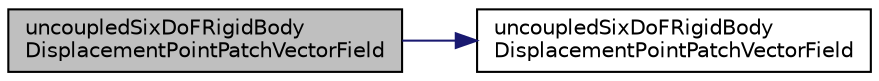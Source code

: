 digraph "uncoupledSixDoFRigidBodyDisplacementPointPatchVectorField"
{
  bgcolor="transparent";
  edge [fontname="Helvetica",fontsize="10",labelfontname="Helvetica",labelfontsize="10"];
  node [fontname="Helvetica",fontsize="10",shape=record];
  rankdir="LR";
  Node10 [label="uncoupledSixDoFRigidBody\lDisplacementPointPatchVectorField",height=0.2,width=0.4,color="black", fillcolor="grey75", style="filled", fontcolor="black"];
  Node10 -> Node11 [color="midnightblue",fontsize="10",style="solid",fontname="Helvetica"];
  Node11 [label="uncoupledSixDoFRigidBody\lDisplacementPointPatchVectorField",height=0.2,width=0.4,color="black",URL="$a30749.html#ad3117dd3ec4a0bdc436df5052e20e53c",tooltip="Construct from patch and internal field. "];
}
